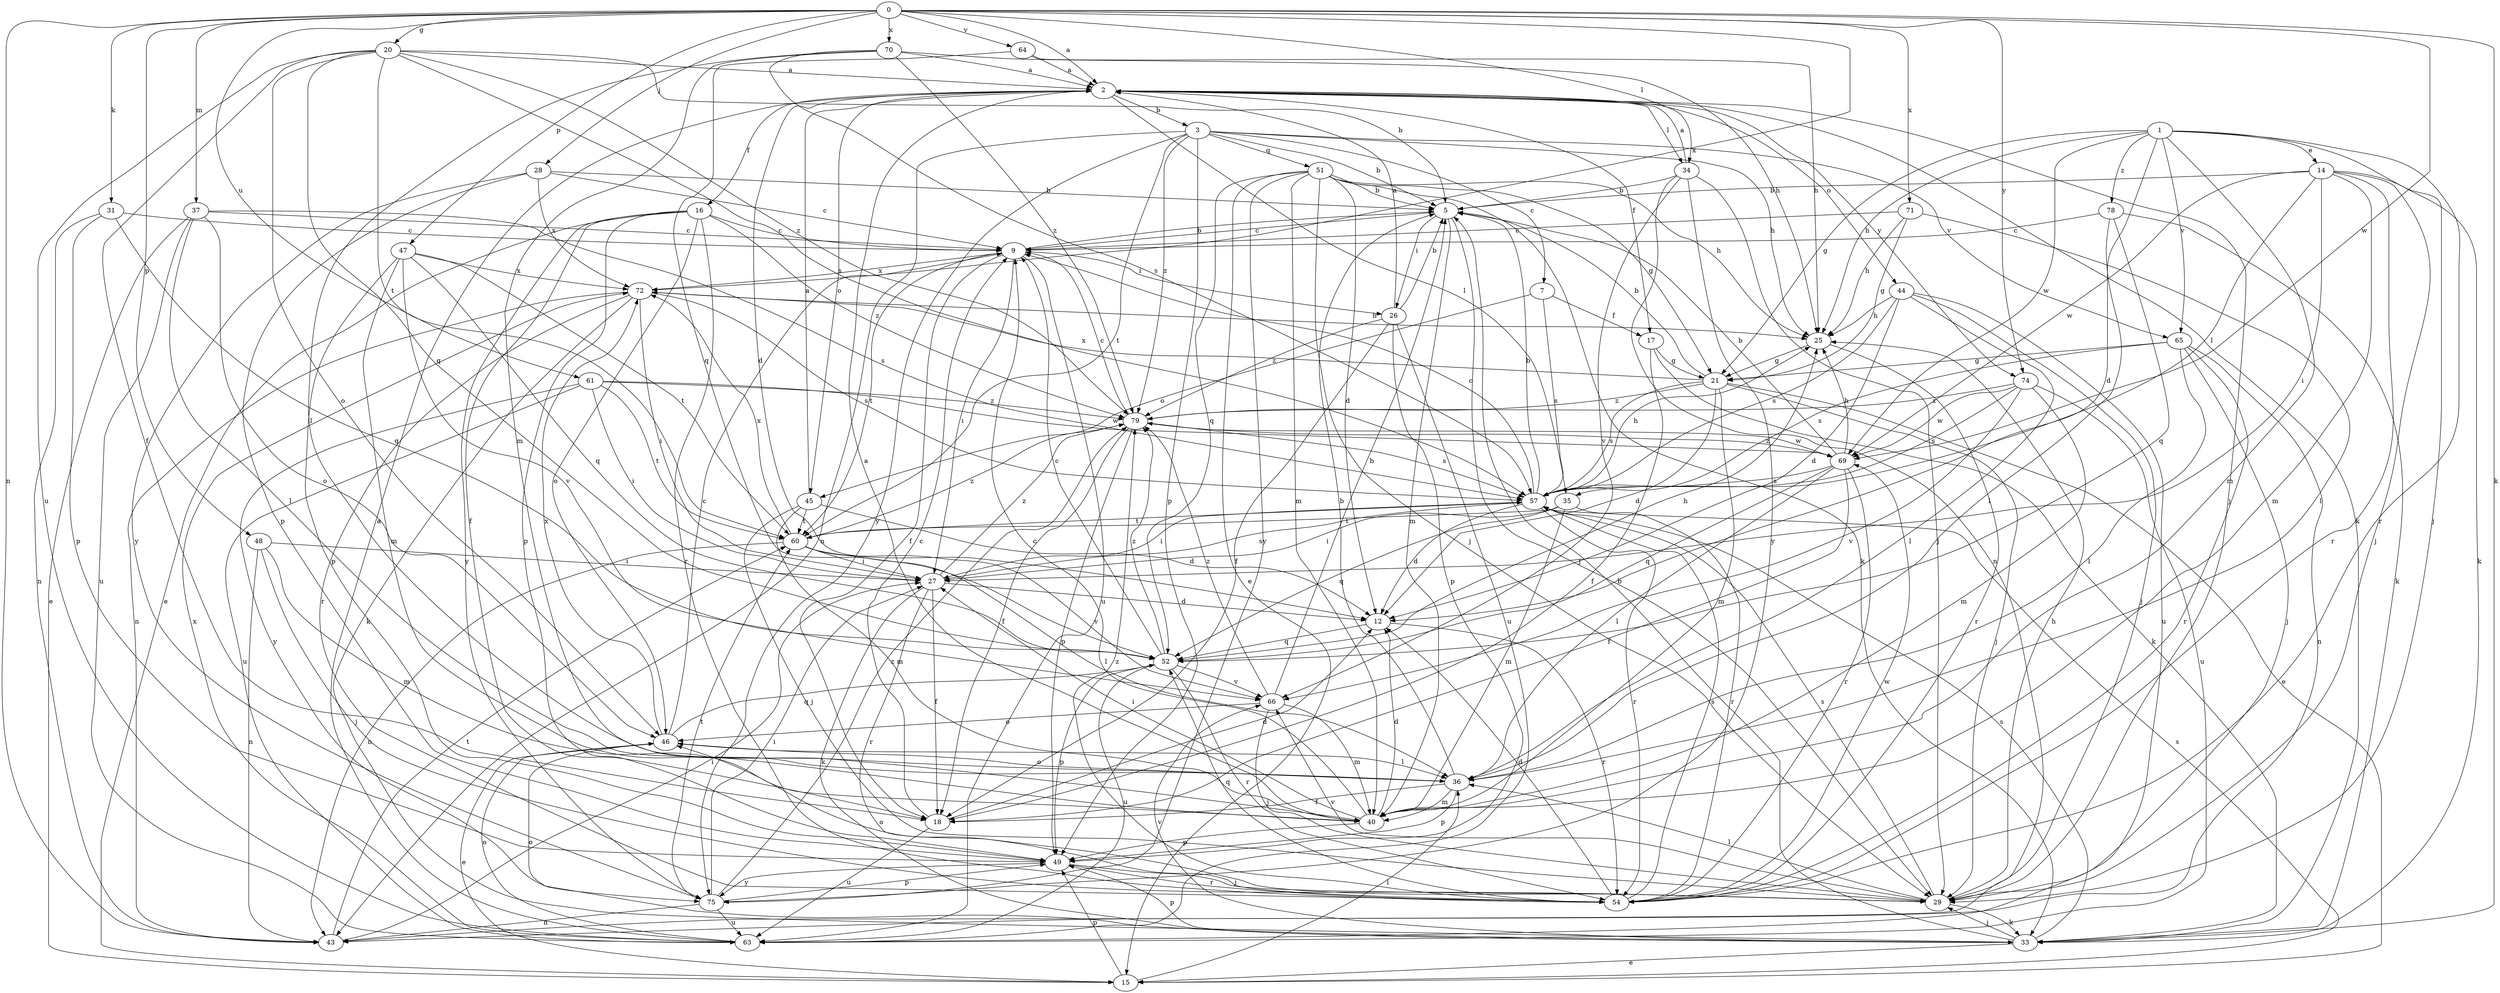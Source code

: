 strict digraph  {
0;
1;
2;
3;
5;
7;
9;
12;
14;
15;
16;
17;
18;
20;
21;
25;
26;
27;
28;
29;
31;
33;
34;
35;
36;
37;
40;
43;
44;
45;
46;
47;
48;
49;
51;
52;
54;
57;
60;
61;
63;
64;
65;
66;
69;
70;
71;
72;
74;
75;
78;
79;
0 -> 2  [label=a];
0 -> 20  [label=g];
0 -> 28  [label=j];
0 -> 31  [label=k];
0 -> 33  [label=k];
0 -> 34  [label=l];
0 -> 37  [label=m];
0 -> 43  [label=n];
0 -> 47  [label=p];
0 -> 48  [label=p];
0 -> 61  [label=u];
0 -> 64  [label=v];
0 -> 69  [label=w];
0 -> 70  [label=x];
0 -> 71  [label=x];
0 -> 72  [label=x];
0 -> 74  [label=y];
1 -> 12  [label=d];
1 -> 14  [label=e];
1 -> 21  [label=g];
1 -> 25  [label=h];
1 -> 29  [label=j];
1 -> 40  [label=m];
1 -> 54  [label=r];
1 -> 65  [label=v];
1 -> 69  [label=w];
1 -> 78  [label=z];
2 -> 3  [label=b];
2 -> 12  [label=d];
2 -> 16  [label=f];
2 -> 17  [label=f];
2 -> 29  [label=j];
2 -> 33  [label=k];
2 -> 34  [label=l];
2 -> 35  [label=l];
2 -> 44  [label=o];
2 -> 45  [label=o];
2 -> 74  [label=y];
3 -> 5  [label=b];
3 -> 7  [label=c];
3 -> 25  [label=h];
3 -> 43  [label=n];
3 -> 49  [label=p];
3 -> 51  [label=q];
3 -> 60  [label=t];
3 -> 65  [label=v];
3 -> 75  [label=y];
3 -> 79  [label=z];
5 -> 9  [label=c];
5 -> 26  [label=i];
5 -> 29  [label=j];
5 -> 40  [label=m];
7 -> 17  [label=f];
7 -> 45  [label=o];
7 -> 57  [label=s];
9 -> 5  [label=b];
9 -> 18  [label=f];
9 -> 26  [label=i];
9 -> 27  [label=i];
9 -> 60  [label=t];
9 -> 63  [label=u];
9 -> 72  [label=x];
12 -> 52  [label=q];
12 -> 54  [label=r];
14 -> 5  [label=b];
14 -> 27  [label=i];
14 -> 29  [label=j];
14 -> 33  [label=k];
14 -> 35  [label=l];
14 -> 40  [label=m];
14 -> 54  [label=r];
14 -> 69  [label=w];
15 -> 36  [label=l];
15 -> 49  [label=p];
15 -> 57  [label=s];
16 -> 9  [label=c];
16 -> 15  [label=e];
16 -> 18  [label=f];
16 -> 46  [label=o];
16 -> 49  [label=p];
16 -> 54  [label=r];
16 -> 75  [label=y];
16 -> 79  [label=z];
17 -> 18  [label=f];
17 -> 21  [label=g];
17 -> 33  [label=k];
18 -> 9  [label=c];
18 -> 12  [label=d];
18 -> 63  [label=u];
20 -> 2  [label=a];
20 -> 5  [label=b];
20 -> 18  [label=f];
20 -> 46  [label=o];
20 -> 52  [label=q];
20 -> 57  [label=s];
20 -> 60  [label=t];
20 -> 63  [label=u];
20 -> 79  [label=z];
21 -> 5  [label=b];
21 -> 12  [label=d];
21 -> 15  [label=e];
21 -> 29  [label=j];
21 -> 40  [label=m];
21 -> 57  [label=s];
21 -> 72  [label=x];
21 -> 79  [label=z];
25 -> 21  [label=g];
25 -> 54  [label=r];
26 -> 2  [label=a];
26 -> 5  [label=b];
26 -> 18  [label=f];
26 -> 49  [label=p];
26 -> 63  [label=u];
26 -> 79  [label=z];
27 -> 12  [label=d];
27 -> 18  [label=f];
27 -> 33  [label=k];
27 -> 54  [label=r];
27 -> 57  [label=s];
27 -> 79  [label=z];
28 -> 5  [label=b];
28 -> 9  [label=c];
28 -> 49  [label=p];
28 -> 72  [label=x];
28 -> 75  [label=y];
29 -> 25  [label=h];
29 -> 33  [label=k];
29 -> 36  [label=l];
29 -> 46  [label=o];
29 -> 57  [label=s];
29 -> 66  [label=v];
31 -> 9  [label=c];
31 -> 43  [label=n];
31 -> 49  [label=p];
31 -> 52  [label=q];
33 -> 5  [label=b];
33 -> 15  [label=e];
33 -> 29  [label=j];
33 -> 46  [label=o];
33 -> 49  [label=p];
33 -> 57  [label=s];
33 -> 66  [label=v];
34 -> 2  [label=a];
34 -> 5  [label=b];
34 -> 29  [label=j];
34 -> 43  [label=n];
34 -> 66  [label=v];
34 -> 75  [label=y];
35 -> 27  [label=i];
35 -> 40  [label=m];
35 -> 52  [label=q];
35 -> 54  [label=r];
35 -> 60  [label=t];
36 -> 5  [label=b];
36 -> 18  [label=f];
36 -> 40  [label=m];
36 -> 46  [label=o];
36 -> 49  [label=p];
37 -> 9  [label=c];
37 -> 15  [label=e];
37 -> 36  [label=l];
37 -> 46  [label=o];
37 -> 57  [label=s];
37 -> 63  [label=u];
40 -> 2  [label=a];
40 -> 9  [label=c];
40 -> 12  [label=d];
40 -> 27  [label=i];
40 -> 49  [label=p];
43 -> 27  [label=i];
43 -> 60  [label=t];
44 -> 12  [label=d];
44 -> 25  [label=h];
44 -> 29  [label=j];
44 -> 36  [label=l];
44 -> 57  [label=s];
44 -> 63  [label=u];
45 -> 2  [label=a];
45 -> 12  [label=d];
45 -> 29  [label=j];
45 -> 40  [label=m];
45 -> 60  [label=t];
46 -> 9  [label=c];
46 -> 15  [label=e];
46 -> 36  [label=l];
46 -> 52  [label=q];
46 -> 72  [label=x];
47 -> 40  [label=m];
47 -> 49  [label=p];
47 -> 52  [label=q];
47 -> 60  [label=t];
47 -> 66  [label=v];
47 -> 72  [label=x];
48 -> 27  [label=i];
48 -> 29  [label=j];
48 -> 40  [label=m];
48 -> 43  [label=n];
49 -> 29  [label=j];
49 -> 54  [label=r];
49 -> 75  [label=y];
51 -> 5  [label=b];
51 -> 12  [label=d];
51 -> 15  [label=e];
51 -> 21  [label=g];
51 -> 25  [label=h];
51 -> 29  [label=j];
51 -> 33  [label=k];
51 -> 40  [label=m];
51 -> 52  [label=q];
51 -> 75  [label=y];
52 -> 9  [label=c];
52 -> 25  [label=h];
52 -> 49  [label=p];
52 -> 54  [label=r];
52 -> 63  [label=u];
52 -> 66  [label=v];
52 -> 79  [label=z];
54 -> 12  [label=d];
54 -> 52  [label=q];
54 -> 57  [label=s];
54 -> 69  [label=w];
54 -> 79  [label=z];
57 -> 5  [label=b];
57 -> 9  [label=c];
57 -> 12  [label=d];
57 -> 25  [label=h];
57 -> 27  [label=i];
57 -> 54  [label=r];
57 -> 60  [label=t];
60 -> 27  [label=i];
60 -> 36  [label=l];
60 -> 43  [label=n];
60 -> 66  [label=v];
60 -> 72  [label=x];
60 -> 79  [label=z];
61 -> 27  [label=i];
61 -> 60  [label=t];
61 -> 63  [label=u];
61 -> 69  [label=w];
61 -> 75  [label=y];
61 -> 79  [label=z];
63 -> 2  [label=a];
63 -> 46  [label=o];
63 -> 72  [label=x];
64 -> 2  [label=a];
64 -> 25  [label=h];
64 -> 52  [label=q];
65 -> 21  [label=g];
65 -> 29  [label=j];
65 -> 36  [label=l];
65 -> 43  [label=n];
65 -> 54  [label=r];
65 -> 57  [label=s];
66 -> 5  [label=b];
66 -> 29  [label=j];
66 -> 40  [label=m];
66 -> 46  [label=o];
66 -> 79  [label=z];
69 -> 5  [label=b];
69 -> 18  [label=f];
69 -> 25  [label=h];
69 -> 36  [label=l];
69 -> 52  [label=q];
69 -> 54  [label=r];
69 -> 57  [label=s];
69 -> 79  [label=z];
70 -> 2  [label=a];
70 -> 25  [label=h];
70 -> 36  [label=l];
70 -> 40  [label=m];
70 -> 57  [label=s];
70 -> 79  [label=z];
71 -> 9  [label=c];
71 -> 21  [label=g];
71 -> 25  [label=h];
71 -> 36  [label=l];
72 -> 25  [label=h];
72 -> 27  [label=i];
72 -> 33  [label=k];
72 -> 43  [label=n];
72 -> 54  [label=r];
72 -> 57  [label=s];
74 -> 40  [label=m];
74 -> 57  [label=s];
74 -> 63  [label=u];
74 -> 66  [label=v];
74 -> 69  [label=w];
74 -> 79  [label=z];
75 -> 27  [label=i];
75 -> 43  [label=n];
75 -> 49  [label=p];
75 -> 60  [label=t];
75 -> 63  [label=u];
75 -> 79  [label=z];
78 -> 9  [label=c];
78 -> 33  [label=k];
78 -> 36  [label=l];
78 -> 52  [label=q];
79 -> 9  [label=c];
79 -> 18  [label=f];
79 -> 49  [label=p];
79 -> 57  [label=s];
79 -> 69  [label=w];
}
